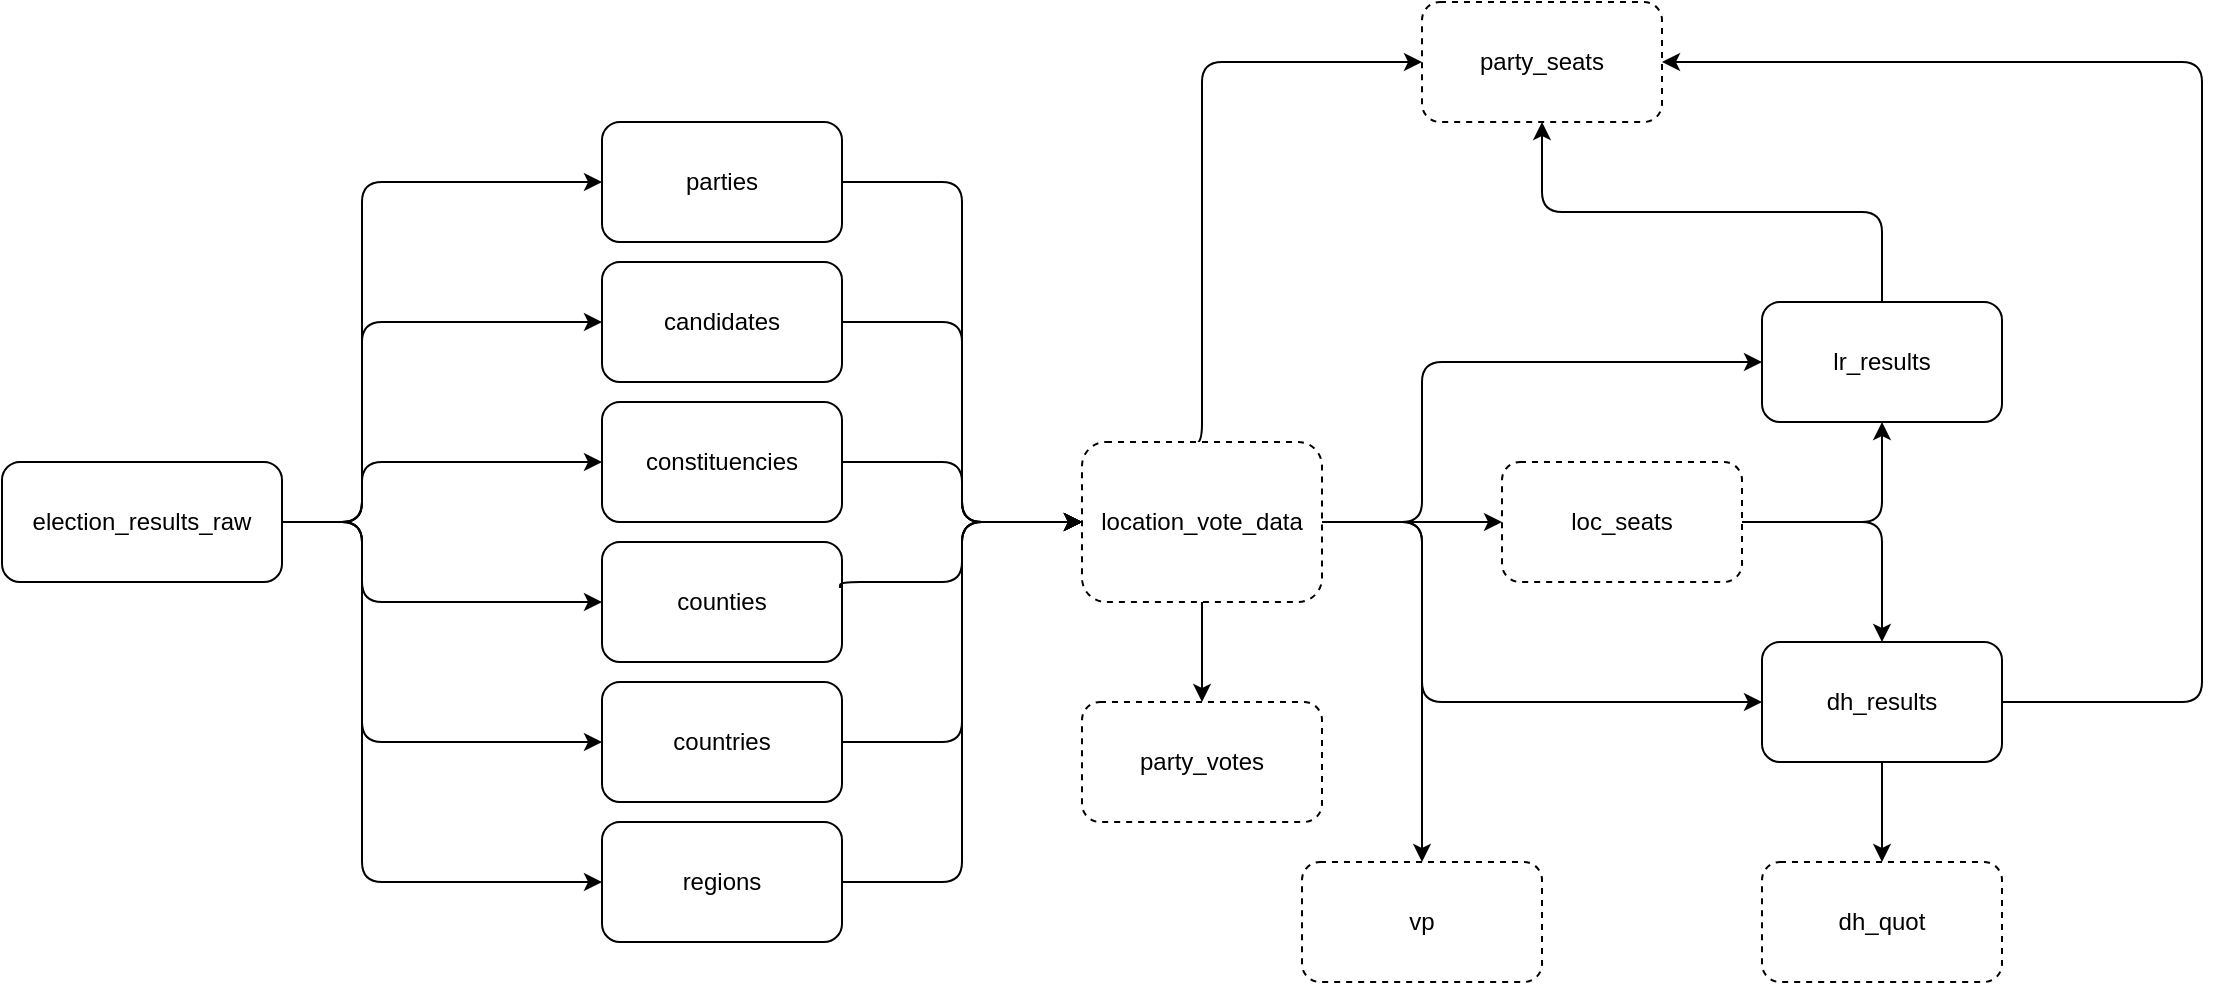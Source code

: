 <mxfile version="27.0.6">
  <diagram name="Page-1" id="pE9y-BJzqcLyVz22CqcB">
    <mxGraphModel dx="2197" dy="791" grid="1" gridSize="10" guides="1" tooltips="1" connect="1" arrows="1" fold="1" page="1" pageScale="1" pageWidth="827" pageHeight="1169" math="0" shadow="0">
      <root>
        <mxCell id="0" />
        <mxCell id="1" parent="0" />
        <mxCell id="xWtns-w4EDU2uPQ413F7-19" style="edgeStyle=orthogonalEdgeStyle;rounded=1;orthogonalLoop=1;jettySize=auto;html=1;exitX=1;exitY=0.5;exitDx=0;exitDy=0;entryX=0;entryY=0.5;entryDx=0;entryDy=0;curved=0;" edge="1" parent="1" source="xWtns-w4EDU2uPQ413F7-1" target="xWtns-w4EDU2uPQ413F7-14">
          <mxGeometry relative="1" as="geometry" />
        </mxCell>
        <mxCell id="xWtns-w4EDU2uPQ413F7-1" value="candidates" style="rounded=1;whiteSpace=wrap;html=1;" vertex="1" parent="1">
          <mxGeometry x="160" y="220" width="120" height="60" as="geometry" />
        </mxCell>
        <mxCell id="xWtns-w4EDU2uPQ413F7-18" style="edgeStyle=orthogonalEdgeStyle;rounded=1;orthogonalLoop=1;jettySize=auto;html=1;entryX=0;entryY=0.5;entryDx=0;entryDy=0;curved=0;" edge="1" parent="1" source="xWtns-w4EDU2uPQ413F7-2" target="xWtns-w4EDU2uPQ413F7-14">
          <mxGeometry relative="1" as="geometry" />
        </mxCell>
        <mxCell id="xWtns-w4EDU2uPQ413F7-2" value="constituencies" style="rounded=1;whiteSpace=wrap;html=1;" vertex="1" parent="1">
          <mxGeometry x="160" y="290" width="120" height="60" as="geometry" />
        </mxCell>
        <mxCell id="xWtns-w4EDU2uPQ413F7-3" value="counties" style="rounded=1;whiteSpace=wrap;html=1;" vertex="1" parent="1">
          <mxGeometry x="160" y="360" width="120" height="60" as="geometry" />
        </mxCell>
        <mxCell id="xWtns-w4EDU2uPQ413F7-4" value="countries" style="rounded=1;whiteSpace=wrap;html=1;" vertex="1" parent="1">
          <mxGeometry x="160" y="430" width="120" height="60" as="geometry" />
        </mxCell>
        <mxCell id="xWtns-w4EDU2uPQ413F7-20" style="edgeStyle=orthogonalEdgeStyle;rounded=1;orthogonalLoop=1;jettySize=auto;html=1;entryX=0;entryY=0.5;entryDx=0;entryDy=0;curved=0;" edge="1" parent="1" source="xWtns-w4EDU2uPQ413F7-5" target="xWtns-w4EDU2uPQ413F7-14">
          <mxGeometry relative="1" as="geometry" />
        </mxCell>
        <mxCell id="xWtns-w4EDU2uPQ413F7-5" value="parties" style="rounded=1;whiteSpace=wrap;html=1;" vertex="1" parent="1">
          <mxGeometry x="160" y="150" width="120" height="60" as="geometry" />
        </mxCell>
        <mxCell id="xWtns-w4EDU2uPQ413F7-15" style="edgeStyle=orthogonalEdgeStyle;rounded=1;orthogonalLoop=1;jettySize=auto;html=1;entryX=0;entryY=0.5;entryDx=0;entryDy=0;curved=0;" edge="1" parent="1" source="xWtns-w4EDU2uPQ413F7-6" target="xWtns-w4EDU2uPQ413F7-14">
          <mxGeometry relative="1" as="geometry">
            <Array as="points">
              <mxPoint x="340" y="530" />
              <mxPoint x="340" y="350" />
            </Array>
          </mxGeometry>
        </mxCell>
        <mxCell id="xWtns-w4EDU2uPQ413F7-6" value="regions" style="rounded=1;whiteSpace=wrap;html=1;" vertex="1" parent="1">
          <mxGeometry x="160" y="500" width="120" height="60" as="geometry" />
        </mxCell>
        <mxCell id="xWtns-w4EDU2uPQ413F7-8" style="edgeStyle=orthogonalEdgeStyle;rounded=1;orthogonalLoop=1;jettySize=auto;html=1;entryX=0;entryY=0.5;entryDx=0;entryDy=0;curved=0;" edge="1" parent="1" source="xWtns-w4EDU2uPQ413F7-7" target="xWtns-w4EDU2uPQ413F7-5">
          <mxGeometry relative="1" as="geometry">
            <Array as="points">
              <mxPoint x="40" y="350" />
              <mxPoint x="40" y="180" />
            </Array>
          </mxGeometry>
        </mxCell>
        <mxCell id="xWtns-w4EDU2uPQ413F7-7" value="election_results_raw" style="rounded=1;whiteSpace=wrap;html=1;" vertex="1" parent="1">
          <mxGeometry x="-140" y="320" width="140" height="60" as="geometry" />
        </mxCell>
        <mxCell id="xWtns-w4EDU2uPQ413F7-9" style="edgeStyle=orthogonalEdgeStyle;rounded=1;orthogonalLoop=1;jettySize=auto;html=1;entryX=0;entryY=0.5;entryDx=0;entryDy=0;curved=0;exitX=1;exitY=0.5;exitDx=0;exitDy=0;" edge="1" parent="1" source="xWtns-w4EDU2uPQ413F7-7" target="xWtns-w4EDU2uPQ413F7-1">
          <mxGeometry relative="1" as="geometry">
            <mxPoint x="10" y="350" as="sourcePoint" />
            <mxPoint x="170" y="190" as="targetPoint" />
            <Array as="points">
              <mxPoint x="40" y="350" />
              <mxPoint x="40" y="250" />
            </Array>
          </mxGeometry>
        </mxCell>
        <mxCell id="xWtns-w4EDU2uPQ413F7-10" style="edgeStyle=orthogonalEdgeStyle;rounded=1;orthogonalLoop=1;jettySize=auto;html=1;entryX=0;entryY=0.5;entryDx=0;entryDy=0;curved=0;exitX=1;exitY=0.5;exitDx=0;exitDy=0;" edge="1" parent="1" source="xWtns-w4EDU2uPQ413F7-7" target="xWtns-w4EDU2uPQ413F7-2">
          <mxGeometry relative="1" as="geometry">
            <mxPoint x="10" y="350" as="sourcePoint" />
            <mxPoint x="170" y="260" as="targetPoint" />
            <Array as="points">
              <mxPoint x="40" y="350" />
              <mxPoint x="40" y="320" />
            </Array>
          </mxGeometry>
        </mxCell>
        <mxCell id="xWtns-w4EDU2uPQ413F7-11" style="edgeStyle=orthogonalEdgeStyle;rounded=1;orthogonalLoop=1;jettySize=auto;html=1;entryX=0;entryY=0.5;entryDx=0;entryDy=0;curved=0;exitX=1;exitY=0.5;exitDx=0;exitDy=0;" edge="1" parent="1" source="xWtns-w4EDU2uPQ413F7-7" target="xWtns-w4EDU2uPQ413F7-3">
          <mxGeometry relative="1" as="geometry">
            <mxPoint x="10" y="350" as="sourcePoint" />
            <mxPoint x="170" y="330" as="targetPoint" />
            <Array as="points">
              <mxPoint x="40" y="350" />
              <mxPoint x="40" y="390" />
            </Array>
          </mxGeometry>
        </mxCell>
        <mxCell id="xWtns-w4EDU2uPQ413F7-12" style="edgeStyle=orthogonalEdgeStyle;rounded=1;orthogonalLoop=1;jettySize=auto;html=1;entryX=0;entryY=0.5;entryDx=0;entryDy=0;curved=0;exitX=1;exitY=0.5;exitDx=0;exitDy=0;" edge="1" parent="1" source="xWtns-w4EDU2uPQ413F7-7" target="xWtns-w4EDU2uPQ413F7-4">
          <mxGeometry relative="1" as="geometry">
            <mxPoint x="60" y="340" as="sourcePoint" />
            <mxPoint x="170" y="400" as="targetPoint" />
            <Array as="points">
              <mxPoint x="40" y="350" />
              <mxPoint x="40" y="460" />
            </Array>
          </mxGeometry>
        </mxCell>
        <mxCell id="xWtns-w4EDU2uPQ413F7-13" style="edgeStyle=orthogonalEdgeStyle;rounded=1;orthogonalLoop=1;jettySize=auto;html=1;entryX=0;entryY=0.5;entryDx=0;entryDy=0;curved=0;exitX=1;exitY=0.5;exitDx=0;exitDy=0;" edge="1" parent="1" source="xWtns-w4EDU2uPQ413F7-7" target="xWtns-w4EDU2uPQ413F7-6">
          <mxGeometry relative="1" as="geometry">
            <mxPoint x="30" y="310" as="sourcePoint" />
            <mxPoint x="170" y="470" as="targetPoint" />
            <Array as="points">
              <mxPoint x="40" y="350" />
              <mxPoint x="40" y="530" />
            </Array>
          </mxGeometry>
        </mxCell>
        <mxCell id="xWtns-w4EDU2uPQ413F7-22" style="edgeStyle=orthogonalEdgeStyle;rounded=1;orthogonalLoop=1;jettySize=auto;html=1;entryX=0;entryY=0.5;entryDx=0;entryDy=0;curved=0;" edge="1" parent="1" source="xWtns-w4EDU2uPQ413F7-14" target="xWtns-w4EDU2uPQ413F7-21">
          <mxGeometry relative="1" as="geometry">
            <Array as="points">
              <mxPoint x="570" y="350" />
              <mxPoint x="570" y="270" />
            </Array>
          </mxGeometry>
        </mxCell>
        <mxCell id="xWtns-w4EDU2uPQ413F7-24" style="edgeStyle=orthogonalEdgeStyle;rounded=1;orthogonalLoop=1;jettySize=auto;html=1;exitX=1;exitY=0.5;exitDx=0;exitDy=0;entryX=0;entryY=0.5;entryDx=0;entryDy=0;curved=0;" edge="1" parent="1" source="xWtns-w4EDU2uPQ413F7-14" target="xWtns-w4EDU2uPQ413F7-23">
          <mxGeometry relative="1" as="geometry">
            <Array as="points">
              <mxPoint x="570" y="350" />
              <mxPoint x="570" y="440" />
            </Array>
          </mxGeometry>
        </mxCell>
        <mxCell id="xWtns-w4EDU2uPQ413F7-26" style="edgeStyle=orthogonalEdgeStyle;rounded=0;orthogonalLoop=1;jettySize=auto;html=1;entryX=0;entryY=0.5;entryDx=0;entryDy=0;" edge="1" parent="1" source="xWtns-w4EDU2uPQ413F7-14" target="xWtns-w4EDU2uPQ413F7-25">
          <mxGeometry relative="1" as="geometry" />
        </mxCell>
        <mxCell id="xWtns-w4EDU2uPQ413F7-32" style="edgeStyle=orthogonalEdgeStyle;rounded=1;orthogonalLoop=1;jettySize=auto;html=1;exitX=0.442;exitY=0.013;exitDx=0;exitDy=0;exitPerimeter=0;curved=0;" edge="1" parent="1" source="xWtns-w4EDU2uPQ413F7-14" target="xWtns-w4EDU2uPQ413F7-31">
          <mxGeometry relative="1" as="geometry">
            <mxPoint x="460" y="310" as="sourcePoint" />
            <Array as="points">
              <mxPoint x="460" y="311" />
              <mxPoint x="460" y="120" />
            </Array>
          </mxGeometry>
        </mxCell>
        <mxCell id="xWtns-w4EDU2uPQ413F7-36" style="edgeStyle=orthogonalEdgeStyle;rounded=1;orthogonalLoop=1;jettySize=auto;html=1;entryX=0.5;entryY=0;entryDx=0;entryDy=0;exitX=1;exitY=0.5;exitDx=0;exitDy=0;curved=0;" edge="1" parent="1" source="xWtns-w4EDU2uPQ413F7-14" target="xWtns-w4EDU2uPQ413F7-35">
          <mxGeometry relative="1" as="geometry">
            <Array as="points">
              <mxPoint x="570" y="350" />
              <mxPoint x="570" y="470" />
            </Array>
          </mxGeometry>
        </mxCell>
        <mxCell id="xWtns-w4EDU2uPQ413F7-38" style="edgeStyle=orthogonalEdgeStyle;rounded=0;orthogonalLoop=1;jettySize=auto;html=1;entryX=0.5;entryY=0;entryDx=0;entryDy=0;" edge="1" parent="1" source="xWtns-w4EDU2uPQ413F7-14" target="xWtns-w4EDU2uPQ413F7-37">
          <mxGeometry relative="1" as="geometry">
            <mxPoint x="460" y="430" as="targetPoint" />
          </mxGeometry>
        </mxCell>
        <mxCell id="xWtns-w4EDU2uPQ413F7-14" value="location_vote_data" style="rounded=1;whiteSpace=wrap;html=1;dashed=1;" vertex="1" parent="1">
          <mxGeometry x="400" y="310" width="120" height="80" as="geometry" />
        </mxCell>
        <mxCell id="xWtns-w4EDU2uPQ413F7-16" style="edgeStyle=orthogonalEdgeStyle;rounded=1;orthogonalLoop=1;jettySize=auto;html=1;entryX=0;entryY=0.5;entryDx=0;entryDy=0;curved=0;exitX=1;exitY=0.5;exitDx=0;exitDy=0;" edge="1" parent="1" source="xWtns-w4EDU2uPQ413F7-4" target="xWtns-w4EDU2uPQ413F7-14">
          <mxGeometry relative="1" as="geometry">
            <mxPoint x="290" y="540" as="sourcePoint" />
            <mxPoint x="410" y="370" as="targetPoint" />
            <Array as="points">
              <mxPoint x="340" y="460" />
              <mxPoint x="340" y="350" />
            </Array>
          </mxGeometry>
        </mxCell>
        <mxCell id="xWtns-w4EDU2uPQ413F7-17" style="edgeStyle=orthogonalEdgeStyle;rounded=1;orthogonalLoop=1;jettySize=auto;html=1;entryX=0;entryY=0.5;entryDx=0;entryDy=0;curved=0;exitX=0.992;exitY=0.383;exitDx=0;exitDy=0;exitPerimeter=0;" edge="1" parent="1" source="xWtns-w4EDU2uPQ413F7-3" target="xWtns-w4EDU2uPQ413F7-14">
          <mxGeometry relative="1" as="geometry">
            <mxPoint x="290" y="470" as="sourcePoint" />
            <mxPoint x="410" y="370" as="targetPoint" />
            <Array as="points">
              <mxPoint x="279" y="380" />
              <mxPoint x="340" y="380" />
              <mxPoint x="340" y="350" />
            </Array>
          </mxGeometry>
        </mxCell>
        <mxCell id="xWtns-w4EDU2uPQ413F7-34" style="edgeStyle=orthogonalEdgeStyle;rounded=1;orthogonalLoop=1;jettySize=auto;html=1;entryX=0.5;entryY=1;entryDx=0;entryDy=0;exitX=0.5;exitY=0;exitDx=0;exitDy=0;curved=0;" edge="1" parent="1" source="xWtns-w4EDU2uPQ413F7-21" target="xWtns-w4EDU2uPQ413F7-31">
          <mxGeometry relative="1" as="geometry" />
        </mxCell>
        <mxCell id="xWtns-w4EDU2uPQ413F7-21" value="lr_results" style="rounded=1;whiteSpace=wrap;html=1;" vertex="1" parent="1">
          <mxGeometry x="740" y="240" width="120" height="60" as="geometry" />
        </mxCell>
        <mxCell id="xWtns-w4EDU2uPQ413F7-30" style="edgeStyle=orthogonalEdgeStyle;rounded=1;orthogonalLoop=1;jettySize=auto;html=1;entryX=0.5;entryY=0;entryDx=0;entryDy=0;strokeColor=default;curved=0;exitX=0.5;exitY=1;exitDx=0;exitDy=0;" edge="1" parent="1" source="xWtns-w4EDU2uPQ413F7-23" target="xWtns-w4EDU2uPQ413F7-29">
          <mxGeometry relative="1" as="geometry">
            <Array as="points">
              <mxPoint x="800" y="500" />
              <mxPoint x="800" y="500" />
            </Array>
          </mxGeometry>
        </mxCell>
        <mxCell id="xWtns-w4EDU2uPQ413F7-33" style="edgeStyle=orthogonalEdgeStyle;rounded=1;orthogonalLoop=1;jettySize=auto;html=1;entryX=1;entryY=0.5;entryDx=0;entryDy=0;curved=0;" edge="1" parent="1" source="xWtns-w4EDU2uPQ413F7-23" target="xWtns-w4EDU2uPQ413F7-31">
          <mxGeometry relative="1" as="geometry">
            <Array as="points">
              <mxPoint x="960" y="440" />
              <mxPoint x="960" y="120" />
            </Array>
          </mxGeometry>
        </mxCell>
        <mxCell id="xWtns-w4EDU2uPQ413F7-23" value="dh_results" style="rounded=1;whiteSpace=wrap;html=1;" vertex="1" parent="1">
          <mxGeometry x="740" y="410" width="120" height="60" as="geometry" />
        </mxCell>
        <mxCell id="xWtns-w4EDU2uPQ413F7-27" style="edgeStyle=orthogonalEdgeStyle;rounded=1;orthogonalLoop=1;jettySize=auto;html=1;exitX=1;exitY=0.5;exitDx=0;exitDy=0;entryX=0.5;entryY=0;entryDx=0;entryDy=0;curved=0;" edge="1" parent="1" source="xWtns-w4EDU2uPQ413F7-25" target="xWtns-w4EDU2uPQ413F7-23">
          <mxGeometry relative="1" as="geometry">
            <Array as="points">
              <mxPoint x="800" y="350" />
            </Array>
          </mxGeometry>
        </mxCell>
        <mxCell id="xWtns-w4EDU2uPQ413F7-28" style="edgeStyle=orthogonalEdgeStyle;rounded=1;orthogonalLoop=1;jettySize=auto;html=1;entryX=0.5;entryY=1;entryDx=0;entryDy=0;curved=0;" edge="1" parent="1" source="xWtns-w4EDU2uPQ413F7-25" target="xWtns-w4EDU2uPQ413F7-21">
          <mxGeometry relative="1" as="geometry" />
        </mxCell>
        <mxCell id="xWtns-w4EDU2uPQ413F7-25" value="loc_seats" style="rounded=1;whiteSpace=wrap;html=1;dashed=1;" vertex="1" parent="1">
          <mxGeometry x="610" y="320" width="120" height="60" as="geometry" />
        </mxCell>
        <mxCell id="xWtns-w4EDU2uPQ413F7-29" value="dh_quot" style="rounded=1;whiteSpace=wrap;html=1;dashed=1;" vertex="1" parent="1">
          <mxGeometry x="740" y="520" width="120" height="60" as="geometry" />
        </mxCell>
        <mxCell id="xWtns-w4EDU2uPQ413F7-31" value="party_seats" style="rounded=1;whiteSpace=wrap;html=1;dashed=1;" vertex="1" parent="1">
          <mxGeometry x="570" y="90" width="120" height="60" as="geometry" />
        </mxCell>
        <mxCell id="xWtns-w4EDU2uPQ413F7-35" value="vp" style="rounded=1;whiteSpace=wrap;html=1;dashed=1;" vertex="1" parent="1">
          <mxGeometry x="510" y="520" width="120" height="60" as="geometry" />
        </mxCell>
        <mxCell id="xWtns-w4EDU2uPQ413F7-37" value="party_votes" style="rounded=1;whiteSpace=wrap;html=1;dashed=1;" vertex="1" parent="1">
          <mxGeometry x="400" y="440" width="120" height="60" as="geometry" />
        </mxCell>
      </root>
    </mxGraphModel>
  </diagram>
</mxfile>

